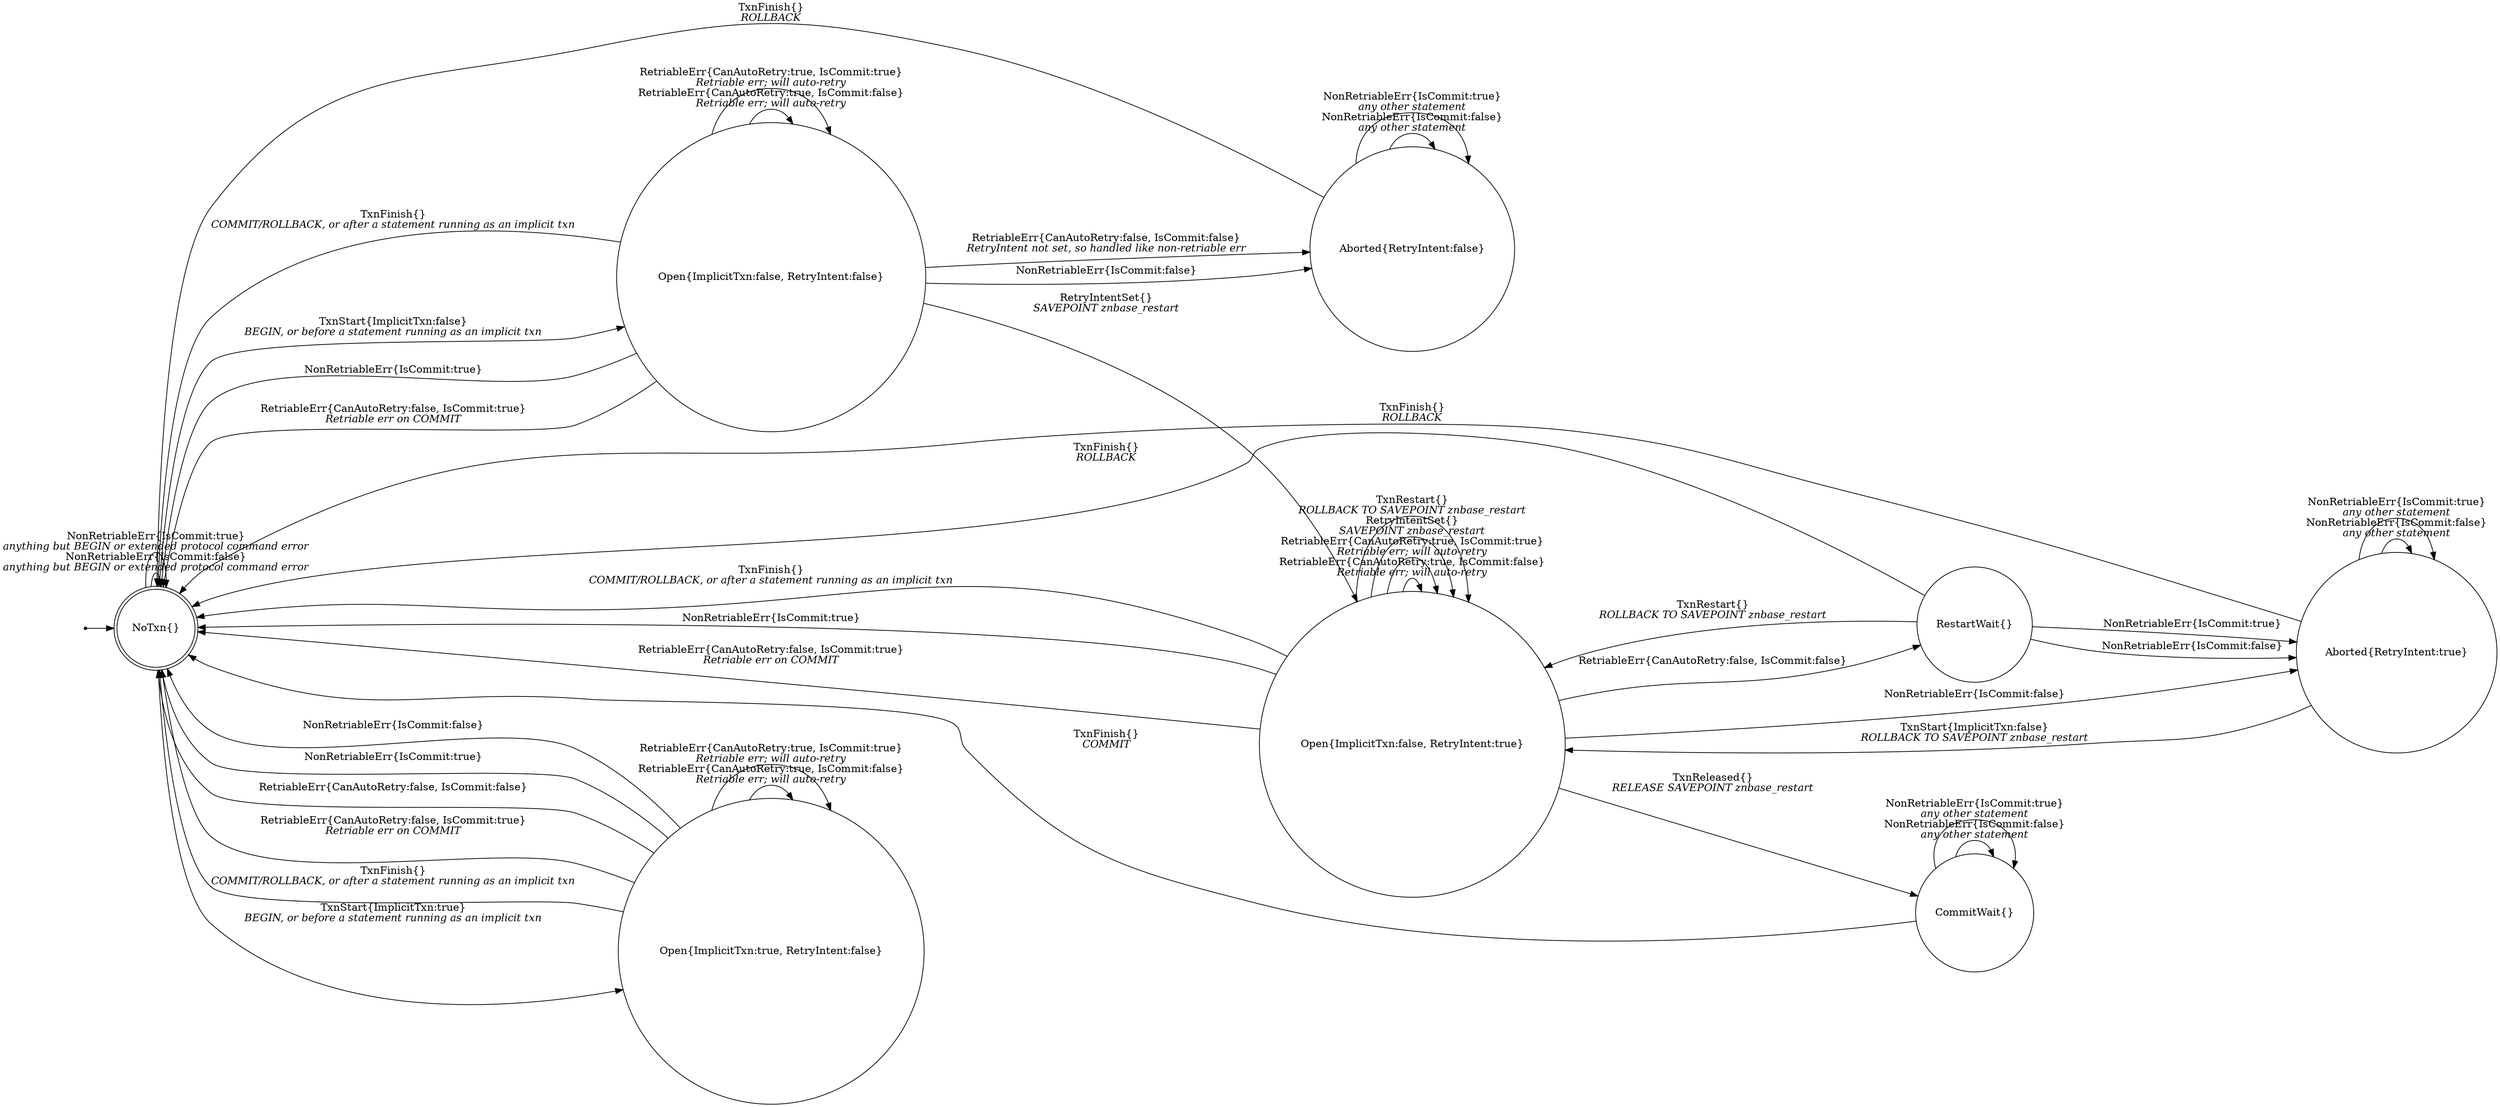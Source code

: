 // Code generated by "../util/fsm/gen/reports.sh TxnStateTransitions stateNoTxn"; DO NOT EDIT.
// To generate a .png file, run:
// brew install cairo pango
// brew install graphviz --with-pango
// dot -Tpng txnstatetransitions_diagram.gv -o txnstatetransitions_diagram.png".

// The Pango/Cairo renderer is needed for rendering our HTML labels.
digraph finite_state_machine {
	rankdir=LR;

	node [shape = doublecircle]; "NoTxn{}";
	node [shape = point ]; qi
	qi -> "NoTxn{}";

	node [shape = circle];
	"Aborted{RetryIntent:false}" -> "Aborted{RetryIntent:false}" [label = <NonRetriableErr{IsCommit:false}<BR/><I>any other statement</I>>]
	"Aborted{RetryIntent:false}" -> "Aborted{RetryIntent:false}" [label = <NonRetriableErr{IsCommit:true}<BR/><I>any other statement</I>>]
	"Aborted{RetryIntent:false}" -> "NoTxn{}" [label = <TxnFinish{}<BR/><I>ROLLBACK</I>>]
	"Aborted{RetryIntent:true}" -> "Aborted{RetryIntent:true}" [label = <NonRetriableErr{IsCommit:false}<BR/><I>any other statement</I>>]
	"Aborted{RetryIntent:true}" -> "Aborted{RetryIntent:true}" [label = <NonRetriableErr{IsCommit:true}<BR/><I>any other statement</I>>]
	"Aborted{RetryIntent:true}" -> "NoTxn{}" [label = <TxnFinish{}<BR/><I>ROLLBACK</I>>]
	"Aborted{RetryIntent:true}" -> "Open{ImplicitTxn:false, RetryIntent:true}" [label = <TxnStart{ImplicitTxn:false}<BR/><I>ROLLBACK TO SAVEPOINT znbase_restart</I>>]
	"CommitWait{}" -> "CommitWait{}" [label = <NonRetriableErr{IsCommit:false}<BR/><I>any other statement</I>>]
	"CommitWait{}" -> "CommitWait{}" [label = <NonRetriableErr{IsCommit:true}<BR/><I>any other statement</I>>]
	"CommitWait{}" -> "NoTxn{}" [label = <TxnFinish{}<BR/><I>COMMIT</I>>]
	"NoTxn{}" -> "NoTxn{}" [label = <NonRetriableErr{IsCommit:false}<BR/><I>anything but BEGIN or extended protocol command error</I>>]
	"NoTxn{}" -> "NoTxn{}" [label = <NonRetriableErr{IsCommit:true}<BR/><I>anything but BEGIN or extended protocol command error</I>>]
	"NoTxn{}" -> "Open{ImplicitTxn:false, RetryIntent:false}" [label = <TxnStart{ImplicitTxn:false}<BR/><I>BEGIN, or before a statement running as an implicit txn</I>>]
	"NoTxn{}" -> "Open{ImplicitTxn:true, RetryIntent:false}" [label = <TxnStart{ImplicitTxn:true}<BR/><I>BEGIN, or before a statement running as an implicit txn</I>>]
	"Open{ImplicitTxn:false, RetryIntent:false}" -> "Aborted{RetryIntent:false}" [label = "NonRetriableErr{IsCommit:false}"]
	"Open{ImplicitTxn:false, RetryIntent:false}" -> "NoTxn{}" [label = "NonRetriableErr{IsCommit:true}"]
	"Open{ImplicitTxn:false, RetryIntent:false}" -> "Aborted{RetryIntent:false}" [label = <RetriableErr{CanAutoRetry:false, IsCommit:false}<BR/><I>RetryIntent not set, so handled like non-retriable err</I>>]
	"Open{ImplicitTxn:false, RetryIntent:false}" -> "NoTxn{}" [label = <RetriableErr{CanAutoRetry:false, IsCommit:true}<BR/><I>Retriable err on COMMIT</I>>]
	"Open{ImplicitTxn:false, RetryIntent:false}" -> "Open{ImplicitTxn:false, RetryIntent:false}" [label = <RetriableErr{CanAutoRetry:true, IsCommit:false}<BR/><I>Retriable err; will auto-retry</I>>]
	"Open{ImplicitTxn:false, RetryIntent:false}" -> "Open{ImplicitTxn:false, RetryIntent:false}" [label = <RetriableErr{CanAutoRetry:true, IsCommit:true}<BR/><I>Retriable err; will auto-retry</I>>]
	"Open{ImplicitTxn:false, RetryIntent:false}" -> "Open{ImplicitTxn:false, RetryIntent:true}" [label = <RetryIntentSet{}<BR/><I>SAVEPOINT znbase_restart</I>>]
	"Open{ImplicitTxn:false, RetryIntent:false}" -> "NoTxn{}" [label = <TxnFinish{}<BR/><I>COMMIT/ROLLBACK, or after a statement running as an implicit txn</I>>]
	"Open{ImplicitTxn:false, RetryIntent:true}" -> "Aborted{RetryIntent:true}" [label = "NonRetriableErr{IsCommit:false}"]
	"Open{ImplicitTxn:false, RetryIntent:true}" -> "NoTxn{}" [label = "NonRetriableErr{IsCommit:true}"]
	"Open{ImplicitTxn:false, RetryIntent:true}" -> "RestartWait{}" [label = "RetriableErr{CanAutoRetry:false, IsCommit:false}"]
	"Open{ImplicitTxn:false, RetryIntent:true}" -> "NoTxn{}" [label = <RetriableErr{CanAutoRetry:false, IsCommit:true}<BR/><I>Retriable err on COMMIT</I>>]
	"Open{ImplicitTxn:false, RetryIntent:true}" -> "Open{ImplicitTxn:false, RetryIntent:true}" [label = <RetriableErr{CanAutoRetry:true, IsCommit:false}<BR/><I>Retriable err; will auto-retry</I>>]
	"Open{ImplicitTxn:false, RetryIntent:true}" -> "Open{ImplicitTxn:false, RetryIntent:true}" [label = <RetriableErr{CanAutoRetry:true, IsCommit:true}<BR/><I>Retriable err; will auto-retry</I>>]
	"Open{ImplicitTxn:false, RetryIntent:true}" -> "Open{ImplicitTxn:false, RetryIntent:true}" [label = <RetryIntentSet{}<BR/><I>SAVEPOINT znbase_restart</I>>]
	"Open{ImplicitTxn:false, RetryIntent:true}" -> "NoTxn{}" [label = <TxnFinish{}<BR/><I>COMMIT/ROLLBACK, or after a statement running as an implicit txn</I>>]
	"Open{ImplicitTxn:false, RetryIntent:true}" -> "CommitWait{}" [label = <TxnReleased{}<BR/><I>RELEASE SAVEPOINT znbase_restart</I>>]
	"Open{ImplicitTxn:false, RetryIntent:true}" -> "Open{ImplicitTxn:false, RetryIntent:true}" [label = <TxnRestart{}<BR/><I>ROLLBACK TO SAVEPOINT znbase_restart</I>>]
	"Open{ImplicitTxn:true, RetryIntent:false}" -> "NoTxn{}" [label = "NonRetriableErr{IsCommit:false}"]
	"Open{ImplicitTxn:true, RetryIntent:false}" -> "NoTxn{}" [label = "NonRetriableErr{IsCommit:true}"]
	"Open{ImplicitTxn:true, RetryIntent:false}" -> "NoTxn{}" [label = "RetriableErr{CanAutoRetry:false, IsCommit:false}"]
	"Open{ImplicitTxn:true, RetryIntent:false}" -> "NoTxn{}" [label = <RetriableErr{CanAutoRetry:false, IsCommit:true}<BR/><I>Retriable err on COMMIT</I>>]
	"Open{ImplicitTxn:true, RetryIntent:false}" -> "Open{ImplicitTxn:true, RetryIntent:false}" [label = <RetriableErr{CanAutoRetry:true, IsCommit:false}<BR/><I>Retriable err; will auto-retry</I>>]
	"Open{ImplicitTxn:true, RetryIntent:false}" -> "Open{ImplicitTxn:true, RetryIntent:false}" [label = <RetriableErr{CanAutoRetry:true, IsCommit:true}<BR/><I>Retriable err; will auto-retry</I>>]
	"Open{ImplicitTxn:true, RetryIntent:false}" -> "NoTxn{}" [label = <TxnFinish{}<BR/><I>COMMIT/ROLLBACK, or after a statement running as an implicit txn</I>>]
	"RestartWait{}" -> "Aborted{RetryIntent:true}" [label = "NonRetriableErr{IsCommit:false}"]
	"RestartWait{}" -> "Aborted{RetryIntent:true}" [label = "NonRetriableErr{IsCommit:true}"]
	"RestartWait{}" -> "NoTxn{}" [label = <TxnFinish{}<BR/><I>ROLLBACK</I>>]
	"RestartWait{}" -> "Open{ImplicitTxn:false, RetryIntent:true}" [label = <TxnRestart{}<BR/><I>ROLLBACK TO SAVEPOINT znbase_restart</I>>]
}
